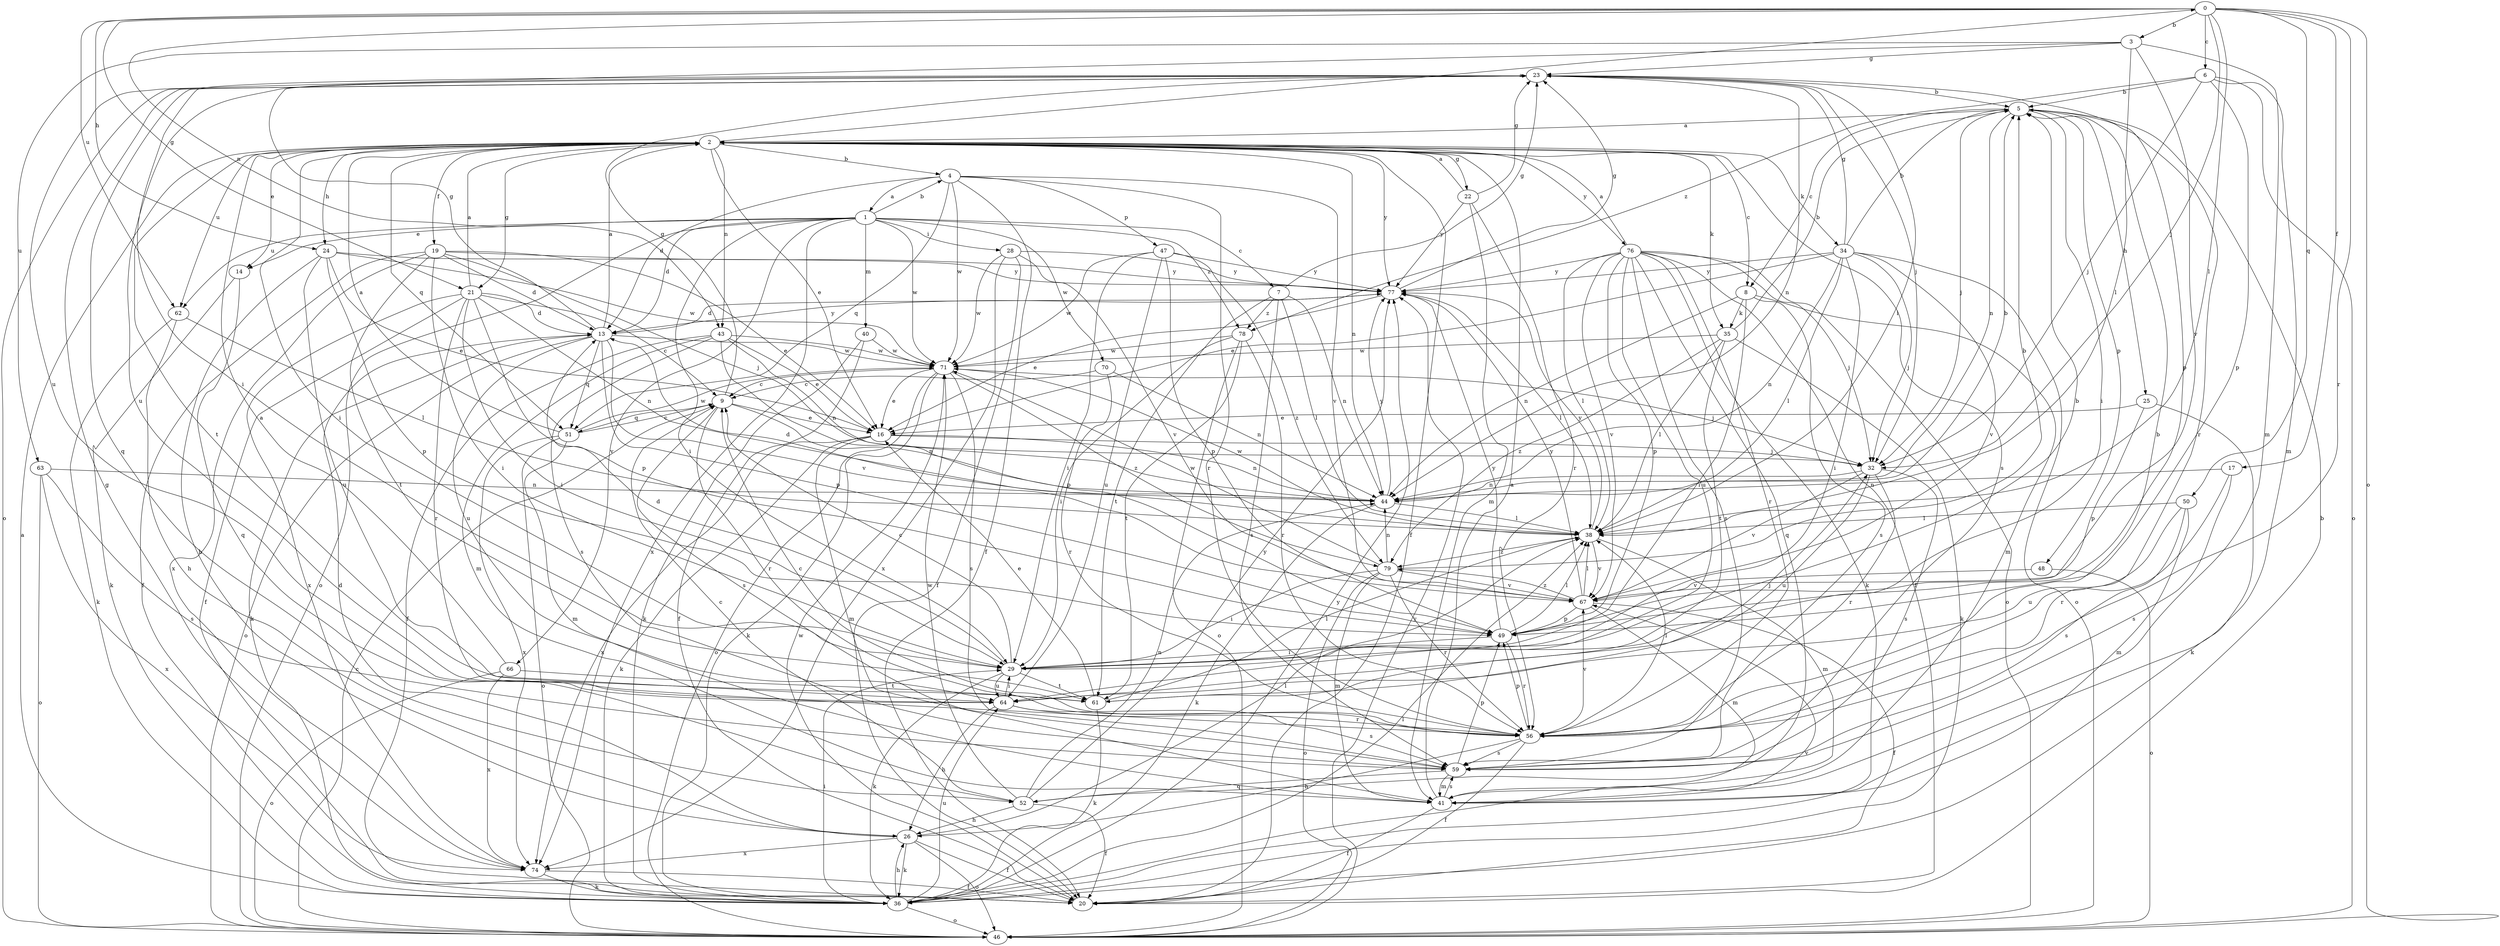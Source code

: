 strict digraph  {
0;
1;
2;
3;
4;
5;
6;
7;
8;
9;
13;
14;
16;
17;
19;
20;
21;
22;
23;
24;
25;
26;
28;
29;
32;
34;
35;
36;
38;
40;
41;
43;
44;
46;
47;
48;
49;
50;
51;
52;
56;
59;
61;
62;
63;
64;
66;
67;
70;
71;
74;
76;
77;
78;
79;
0 -> 3  [label=b];
0 -> 6  [label=c];
0 -> 17  [label=f];
0 -> 21  [label=g];
0 -> 24  [label=h];
0 -> 32  [label=j];
0 -> 38  [label=l];
0 -> 43  [label=n];
0 -> 46  [label=o];
0 -> 50  [label=q];
0 -> 56  [label=r];
0 -> 62  [label=u];
1 -> 4  [label=b];
1 -> 7  [label=c];
1 -> 13  [label=d];
1 -> 14  [label=e];
1 -> 28  [label=i];
1 -> 29  [label=i];
1 -> 40  [label=m];
1 -> 46  [label=o];
1 -> 62  [label=u];
1 -> 66  [label=v];
1 -> 70  [label=w];
1 -> 71  [label=w];
1 -> 74  [label=x];
1 -> 78  [label=z];
2 -> 0  [label=a];
2 -> 4  [label=b];
2 -> 8  [label=c];
2 -> 14  [label=e];
2 -> 16  [label=e];
2 -> 19  [label=f];
2 -> 20  [label=f];
2 -> 21  [label=g];
2 -> 22  [label=g];
2 -> 24  [label=h];
2 -> 29  [label=i];
2 -> 34  [label=k];
2 -> 35  [label=k];
2 -> 43  [label=n];
2 -> 44  [label=n];
2 -> 51  [label=q];
2 -> 59  [label=s];
2 -> 61  [label=t];
2 -> 62  [label=u];
2 -> 76  [label=y];
2 -> 77  [label=y];
3 -> 23  [label=g];
3 -> 38  [label=l];
3 -> 41  [label=m];
3 -> 63  [label=u];
3 -> 64  [label=u];
3 -> 67  [label=v];
4 -> 1  [label=a];
4 -> 13  [label=d];
4 -> 20  [label=f];
4 -> 47  [label=p];
4 -> 51  [label=q];
4 -> 56  [label=r];
4 -> 67  [label=v];
4 -> 71  [label=w];
5 -> 2  [label=a];
5 -> 8  [label=c];
5 -> 25  [label=h];
5 -> 29  [label=i];
5 -> 32  [label=j];
5 -> 44  [label=n];
5 -> 48  [label=p];
5 -> 56  [label=r];
6 -> 5  [label=b];
6 -> 32  [label=j];
6 -> 41  [label=m];
6 -> 46  [label=o];
6 -> 49  [label=p];
6 -> 78  [label=z];
7 -> 23  [label=g];
7 -> 38  [label=l];
7 -> 44  [label=n];
7 -> 59  [label=s];
7 -> 61  [label=t];
7 -> 78  [label=z];
8 -> 29  [label=i];
8 -> 35  [label=k];
8 -> 41  [label=m];
8 -> 44  [label=n];
8 -> 59  [label=s];
9 -> 16  [label=e];
9 -> 23  [label=g];
9 -> 44  [label=n];
9 -> 51  [label=q];
9 -> 56  [label=r];
9 -> 59  [label=s];
13 -> 2  [label=a];
13 -> 23  [label=g];
13 -> 36  [label=k];
13 -> 46  [label=o];
13 -> 49  [label=p];
13 -> 51  [label=q];
13 -> 64  [label=u];
13 -> 67  [label=v];
13 -> 71  [label=w];
13 -> 77  [label=y];
14 -> 36  [label=k];
14 -> 52  [label=q];
16 -> 32  [label=j];
16 -> 36  [label=k];
16 -> 41  [label=m];
16 -> 44  [label=n];
16 -> 74  [label=x];
17 -> 44  [label=n];
17 -> 56  [label=r];
17 -> 59  [label=s];
19 -> 13  [label=d];
19 -> 16  [label=e];
19 -> 20  [label=f];
19 -> 29  [label=i];
19 -> 32  [label=j];
19 -> 61  [label=t];
19 -> 74  [label=x];
19 -> 77  [label=y];
20 -> 5  [label=b];
20 -> 71  [label=w];
21 -> 2  [label=a];
21 -> 9  [label=c];
21 -> 13  [label=d];
21 -> 20  [label=f];
21 -> 29  [label=i];
21 -> 44  [label=n];
21 -> 49  [label=p];
21 -> 56  [label=r];
21 -> 74  [label=x];
22 -> 2  [label=a];
22 -> 23  [label=g];
22 -> 41  [label=m];
22 -> 56  [label=r];
22 -> 77  [label=y];
23 -> 5  [label=b];
23 -> 29  [label=i];
23 -> 32  [label=j];
23 -> 38  [label=l];
23 -> 44  [label=n];
23 -> 46  [label=o];
23 -> 49  [label=p];
23 -> 52  [label=q];
23 -> 64  [label=u];
24 -> 16  [label=e];
24 -> 26  [label=h];
24 -> 49  [label=p];
24 -> 64  [label=u];
24 -> 71  [label=w];
24 -> 77  [label=y];
25 -> 16  [label=e];
25 -> 36  [label=k];
25 -> 49  [label=p];
26 -> 13  [label=d];
26 -> 20  [label=f];
26 -> 36  [label=k];
26 -> 38  [label=l];
26 -> 46  [label=o];
26 -> 74  [label=x];
28 -> 20  [label=f];
28 -> 67  [label=v];
28 -> 71  [label=w];
28 -> 74  [label=x];
28 -> 77  [label=y];
29 -> 5  [label=b];
29 -> 9  [label=c];
29 -> 13  [label=d];
29 -> 36  [label=k];
29 -> 61  [label=t];
29 -> 64  [label=u];
32 -> 44  [label=n];
32 -> 56  [label=r];
32 -> 59  [label=s];
32 -> 64  [label=u];
32 -> 67  [label=v];
34 -> 5  [label=b];
34 -> 16  [label=e];
34 -> 23  [label=g];
34 -> 29  [label=i];
34 -> 32  [label=j];
34 -> 38  [label=l];
34 -> 44  [label=n];
34 -> 46  [label=o];
34 -> 67  [label=v];
34 -> 77  [label=y];
35 -> 5  [label=b];
35 -> 36  [label=k];
35 -> 38  [label=l];
35 -> 61  [label=t];
35 -> 71  [label=w];
35 -> 79  [label=z];
36 -> 2  [label=a];
36 -> 26  [label=h];
36 -> 29  [label=i];
36 -> 38  [label=l];
36 -> 46  [label=o];
36 -> 64  [label=u];
36 -> 67  [label=v];
36 -> 77  [label=y];
38 -> 13  [label=d];
38 -> 41  [label=m];
38 -> 67  [label=v];
38 -> 71  [label=w];
38 -> 77  [label=y];
38 -> 79  [label=z];
40 -> 20  [label=f];
40 -> 36  [label=k];
40 -> 71  [label=w];
41 -> 2  [label=a];
41 -> 20  [label=f];
41 -> 59  [label=s];
43 -> 16  [label=e];
43 -> 20  [label=f];
43 -> 41  [label=m];
43 -> 44  [label=n];
43 -> 49  [label=p];
43 -> 59  [label=s];
43 -> 71  [label=w];
44 -> 5  [label=b];
44 -> 36  [label=k];
44 -> 38  [label=l];
44 -> 77  [label=y];
46 -> 9  [label=c];
46 -> 77  [label=y];
47 -> 29  [label=i];
47 -> 49  [label=p];
47 -> 64  [label=u];
47 -> 71  [label=w];
47 -> 77  [label=y];
47 -> 79  [label=z];
48 -> 46  [label=o];
48 -> 67  [label=v];
49 -> 29  [label=i];
49 -> 38  [label=l];
49 -> 56  [label=r];
49 -> 77  [label=y];
50 -> 38  [label=l];
50 -> 41  [label=m];
50 -> 59  [label=s];
50 -> 64  [label=u];
51 -> 2  [label=a];
51 -> 9  [label=c];
51 -> 41  [label=m];
51 -> 46  [label=o];
51 -> 71  [label=w];
51 -> 74  [label=x];
52 -> 9  [label=c];
52 -> 20  [label=f];
52 -> 26  [label=h];
52 -> 44  [label=n];
52 -> 71  [label=w];
52 -> 77  [label=y];
56 -> 5  [label=b];
56 -> 9  [label=c];
56 -> 20  [label=f];
56 -> 26  [label=h];
56 -> 38  [label=l];
56 -> 49  [label=p];
56 -> 59  [label=s];
56 -> 67  [label=v];
59 -> 41  [label=m];
59 -> 49  [label=p];
59 -> 52  [label=q];
61 -> 16  [label=e];
61 -> 32  [label=j];
61 -> 36  [label=k];
61 -> 38  [label=l];
62 -> 26  [label=h];
62 -> 36  [label=k];
62 -> 38  [label=l];
63 -> 44  [label=n];
63 -> 46  [label=o];
63 -> 59  [label=s];
63 -> 74  [label=x];
64 -> 26  [label=h];
64 -> 29  [label=i];
64 -> 56  [label=r];
64 -> 59  [label=s];
66 -> 2  [label=a];
66 -> 46  [label=o];
66 -> 61  [label=t];
66 -> 74  [label=x];
67 -> 20  [label=f];
67 -> 38  [label=l];
67 -> 41  [label=m];
67 -> 49  [label=p];
67 -> 77  [label=y];
67 -> 79  [label=z];
70 -> 9  [label=c];
70 -> 44  [label=n];
70 -> 56  [label=r];
71 -> 9  [label=c];
71 -> 16  [label=e];
71 -> 32  [label=j];
71 -> 36  [label=k];
71 -> 46  [label=o];
71 -> 59  [label=s];
71 -> 79  [label=z];
74 -> 20  [label=f];
74 -> 23  [label=g];
74 -> 36  [label=k];
76 -> 2  [label=a];
76 -> 20  [label=f];
76 -> 32  [label=j];
76 -> 36  [label=k];
76 -> 38  [label=l];
76 -> 46  [label=o];
76 -> 49  [label=p];
76 -> 52  [label=q];
76 -> 56  [label=r];
76 -> 59  [label=s];
76 -> 64  [label=u];
76 -> 67  [label=v];
76 -> 77  [label=y];
77 -> 13  [label=d];
77 -> 16  [label=e];
77 -> 23  [label=g];
77 -> 38  [label=l];
78 -> 29  [label=i];
78 -> 46  [label=o];
78 -> 56  [label=r];
78 -> 61  [label=t];
78 -> 71  [label=w];
79 -> 5  [label=b];
79 -> 29  [label=i];
79 -> 41  [label=m];
79 -> 44  [label=n];
79 -> 46  [label=o];
79 -> 56  [label=r];
79 -> 67  [label=v];
79 -> 71  [label=w];
}
